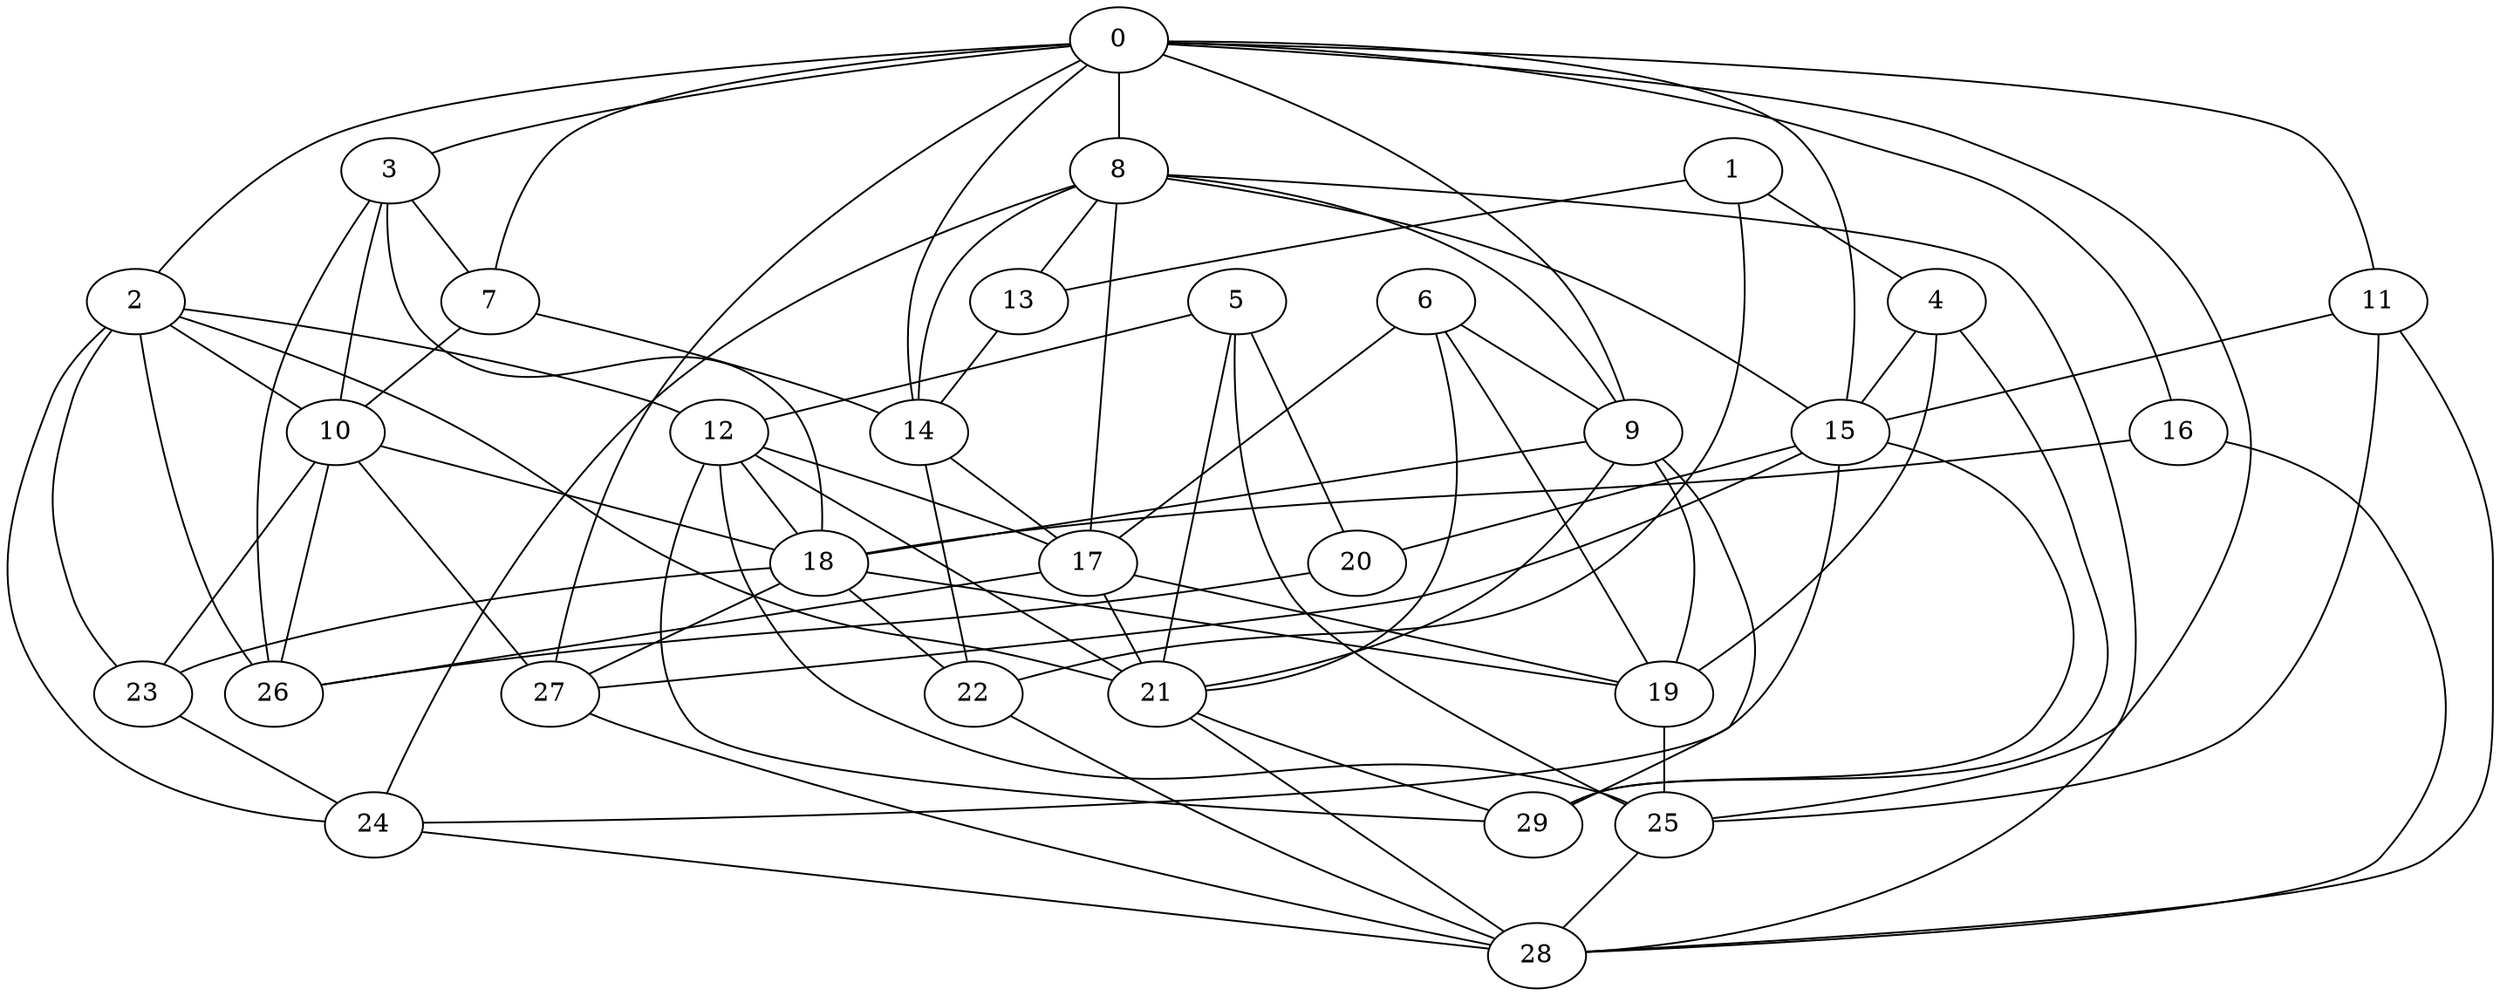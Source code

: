 graph G {
   8 -- 17
   8 -- 9
   8 -- 24
   8 -- 13
   8 -- 14
   8 -- 15
   8 -- 28
   0 -- 2
   0 -- 11
   0 -- 3
   0 -- 15
   0 -- 7
   0 -- 9
   0 -- 16
   0 -- 8
   0 -- 14
   0 -- 25
   0 -- 27
   1 -- 4
   1 -- 13
   1 -- 22
   2 -- 24
   2 -- 26
   2 -- 10
   2 -- 12
   2 -- 21
   2 -- 23
   3 -- 26
   3 -- 18
   3 -- 10
   3 -- 7
   4 -- 15
   4 -- 19
   4 -- 29
   5 -- 20
   5 -- 12
   5 -- 21
   5 -- 25
   6 -- 17
   6 -- 9
   6 -- 19
   6 -- 21
   7 -- 10
   7 -- 14
   9 -- 29
   9 -- 21
   9 -- 18
   9 -- 19
   10 -- 23
   10 -- 27
   10 -- 26
   10 -- 18
   11 -- 15
   11 -- 25
   11 -- 28
   12 -- 25
   12 -- 17
   12 -- 18
   12 -- 29
   12 -- 21
   13 -- 14
   14 -- 17
   14 -- 22
   15 -- 20
   15 -- 24
   15 -- 27
   15 -- 29
   16 -- 18
   16 -- 28
   17 -- 19
   17 -- 21
   17 -- 26
   18 -- 22
   18 -- 27
   18 -- 19
   18 -- 23
   19 -- 25
   20 -- 26
   21 -- 29
   21 -- 28
   22 -- 28
   23 -- 24
   24 -- 28
   25 -- 28
   27 -- 28
}
